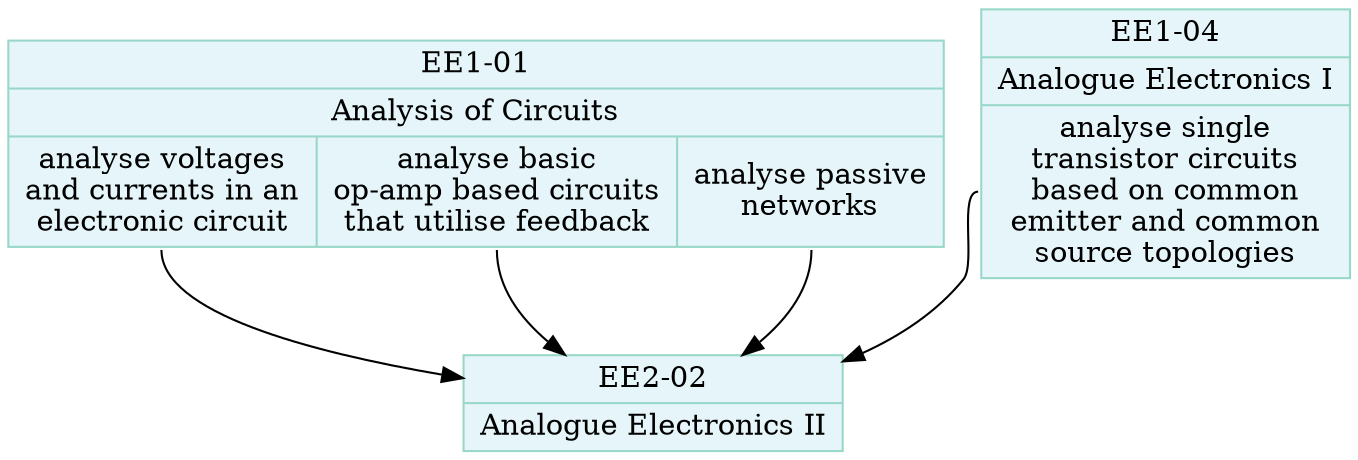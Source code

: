 digraph {
    
    node[shape=record, color="#99d8c9", fillcolor="#e5f5f9", style="filled"];
    
    EE101 [label="{EE1-01 | Analysis of Circuits | {
        <1>analyse voltages\nand currents in an\nelectronic circuit | 
        <2>analyse basic\nop-amp based circuits\nthat utilise feedback | 
        <3>analyse passive\nnetworks 
    }}"];
    
    EE104 [label="{EE1-04 | Analogue Electronics I | {
        <1>analyse single\ntransistor circuits\nbased on common\nemitter and common\nsource topologies
    }}"];
    
    EE202 [label="{EE2-02 | Analogue Electronics II}"];
    EE101:1 -> EE202;
    EE101:2 -> EE202;
    EE101:3 -> EE202;
    EE104:1 -> EE202;

}

